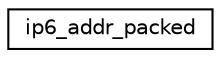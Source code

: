 digraph "Graphical Class Hierarchy"
{
 // LATEX_PDF_SIZE
  edge [fontname="Helvetica",fontsize="10",labelfontname="Helvetica",labelfontsize="10"];
  node [fontname="Helvetica",fontsize="10",shape=record];
  rankdir="LR";
  Node0 [label="ip6_addr_packed",height=0.2,width=0.4,color="black", fillcolor="white", style="filled",URL="$structip6__addr__packed.html",tooltip=" "];
}
